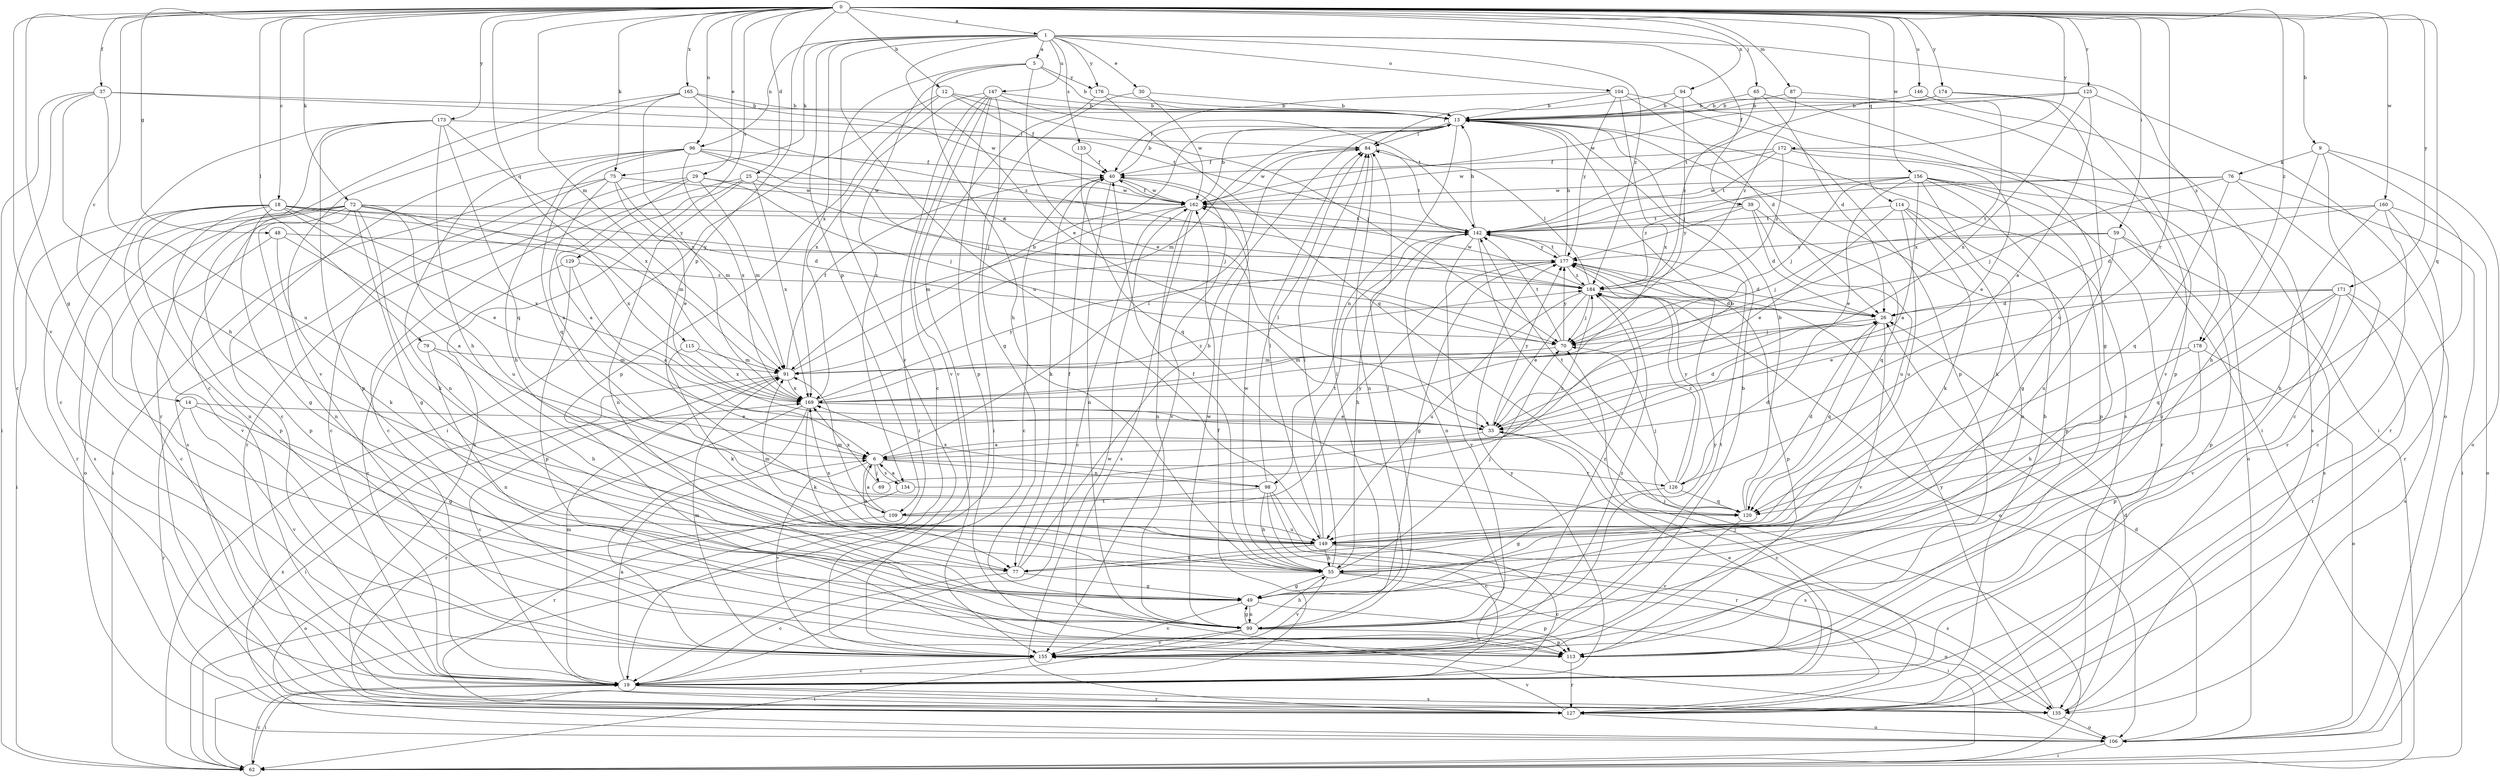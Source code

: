 strict digraph  {
0;
1;
5;
6;
9;
12;
13;
14;
18;
19;
25;
26;
29;
30;
33;
37;
39;
40;
48;
49;
55;
59;
62;
65;
69;
70;
72;
75;
76;
77;
79;
84;
87;
91;
94;
96;
98;
99;
104;
106;
109;
113;
114;
115;
120;
125;
126;
127;
129;
133;
134;
135;
142;
146;
147;
149;
155;
156;
160;
162;
165;
169;
171;
172;
173;
174;
176;
177;
178;
184;
0 -> 1  [label=a];
0 -> 9  [label=b];
0 -> 12  [label=b];
0 -> 14  [label=c];
0 -> 18  [label=c];
0 -> 25  [label=d];
0 -> 29  [label=e];
0 -> 37  [label=f];
0 -> 48  [label=g];
0 -> 49  [label=g];
0 -> 59  [label=i];
0 -> 65  [label=j];
0 -> 72  [label=k];
0 -> 75  [label=k];
0 -> 79  [label=l];
0 -> 87  [label=m];
0 -> 91  [label=m];
0 -> 94  [label=n];
0 -> 96  [label=n];
0 -> 109  [label=p];
0 -> 114  [label=q];
0 -> 115  [label=q];
0 -> 120  [label=q];
0 -> 125  [label=r];
0 -> 126  [label=r];
0 -> 129  [label=s];
0 -> 146  [label=u];
0 -> 155  [label=v];
0 -> 156  [label=w];
0 -> 160  [label=w];
0 -> 165  [label=x];
0 -> 171  [label=y];
0 -> 172  [label=y];
0 -> 173  [label=y];
0 -> 174  [label=y];
0 -> 178  [label=z];
1 -> 5  [label=a];
1 -> 30  [label=e];
1 -> 33  [label=e];
1 -> 39  [label=f];
1 -> 75  [label=k];
1 -> 96  [label=n];
1 -> 104  [label=o];
1 -> 109  [label=p];
1 -> 133  [label=s];
1 -> 147  [label=u];
1 -> 149  [label=u];
1 -> 169  [label=x];
1 -> 176  [label=y];
1 -> 178  [label=z];
1 -> 184  [label=z];
5 -> 13  [label=b];
5 -> 33  [label=e];
5 -> 55  [label=h];
5 -> 134  [label=s];
5 -> 155  [label=v];
5 -> 176  [label=y];
6 -> 69  [label=j];
6 -> 84  [label=l];
6 -> 98  [label=n];
6 -> 126  [label=r];
6 -> 134  [label=s];
6 -> 149  [label=u];
6 -> 155  [label=v];
9 -> 19  [label=c];
9 -> 55  [label=h];
9 -> 76  [label=k];
9 -> 106  [label=o];
9 -> 127  [label=r];
12 -> 13  [label=b];
12 -> 40  [label=f];
12 -> 62  [label=i];
12 -> 70  [label=j];
12 -> 113  [label=p];
13 -> 84  [label=l];
13 -> 91  [label=m];
13 -> 98  [label=n];
13 -> 135  [label=s];
14 -> 33  [label=e];
14 -> 49  [label=g];
14 -> 127  [label=r];
14 -> 155  [label=v];
18 -> 26  [label=d];
18 -> 33  [label=e];
18 -> 49  [label=g];
18 -> 62  [label=i];
18 -> 99  [label=n];
18 -> 113  [label=p];
18 -> 142  [label=t];
18 -> 155  [label=v];
18 -> 169  [label=x];
18 -> 177  [label=y];
19 -> 6  [label=a];
19 -> 33  [label=e];
19 -> 40  [label=f];
19 -> 62  [label=i];
19 -> 91  [label=m];
19 -> 127  [label=r];
19 -> 135  [label=s];
19 -> 177  [label=y];
25 -> 19  [label=c];
25 -> 70  [label=j];
25 -> 99  [label=n];
25 -> 135  [label=s];
25 -> 162  [label=w];
25 -> 169  [label=x];
26 -> 70  [label=j];
26 -> 120  [label=q];
26 -> 155  [label=v];
29 -> 6  [label=a];
29 -> 19  [label=c];
29 -> 70  [label=j];
29 -> 91  [label=m];
29 -> 127  [label=r];
29 -> 162  [label=w];
30 -> 13  [label=b];
30 -> 62  [label=i];
30 -> 162  [label=w];
33 -> 6  [label=a];
33 -> 19  [label=c];
33 -> 26  [label=d];
33 -> 177  [label=y];
37 -> 13  [label=b];
37 -> 19  [label=c];
37 -> 55  [label=h];
37 -> 62  [label=i];
37 -> 142  [label=t];
37 -> 149  [label=u];
39 -> 26  [label=d];
39 -> 120  [label=q];
39 -> 142  [label=t];
39 -> 149  [label=u];
39 -> 177  [label=y];
40 -> 13  [label=b];
40 -> 19  [label=c];
40 -> 77  [label=k];
40 -> 99  [label=n];
40 -> 155  [label=v];
40 -> 162  [label=w];
48 -> 6  [label=a];
48 -> 19  [label=c];
48 -> 77  [label=k];
48 -> 177  [label=y];
49 -> 84  [label=l];
49 -> 99  [label=n];
49 -> 113  [label=p];
49 -> 155  [label=v];
55 -> 40  [label=f];
55 -> 49  [label=g];
55 -> 62  [label=i];
55 -> 70  [label=j];
55 -> 84  [label=l];
55 -> 106  [label=o];
55 -> 155  [label=v];
55 -> 162  [label=w];
59 -> 70  [label=j];
59 -> 113  [label=p];
59 -> 135  [label=s];
59 -> 149  [label=u];
59 -> 177  [label=y];
62 -> 19  [label=c];
65 -> 13  [label=b];
65 -> 26  [label=d];
65 -> 49  [label=g];
65 -> 184  [label=z];
69 -> 13  [label=b];
69 -> 169  [label=x];
70 -> 91  [label=m];
70 -> 142  [label=t];
70 -> 177  [label=y];
72 -> 49  [label=g];
72 -> 77  [label=k];
72 -> 91  [label=m];
72 -> 99  [label=n];
72 -> 106  [label=o];
72 -> 113  [label=p];
72 -> 127  [label=r];
72 -> 135  [label=s];
72 -> 142  [label=t];
72 -> 149  [label=u];
72 -> 169  [label=x];
75 -> 6  [label=a];
75 -> 33  [label=e];
75 -> 62  [label=i];
75 -> 91  [label=m];
75 -> 135  [label=s];
75 -> 162  [label=w];
76 -> 62  [label=i];
76 -> 70  [label=j];
76 -> 120  [label=q];
76 -> 127  [label=r];
76 -> 142  [label=t];
76 -> 162  [label=w];
77 -> 13  [label=b];
77 -> 19  [label=c];
77 -> 40  [label=f];
77 -> 49  [label=g];
79 -> 55  [label=h];
79 -> 91  [label=m];
79 -> 99  [label=n];
84 -> 40  [label=f];
84 -> 99  [label=n];
84 -> 142  [label=t];
84 -> 162  [label=w];
87 -> 13  [label=b];
87 -> 113  [label=p];
87 -> 184  [label=z];
91 -> 13  [label=b];
91 -> 19  [label=c];
91 -> 40  [label=f];
91 -> 62  [label=i];
91 -> 169  [label=x];
94 -> 13  [label=b];
94 -> 62  [label=i];
94 -> 70  [label=j];
94 -> 84  [label=l];
96 -> 19  [label=c];
96 -> 40  [label=f];
96 -> 55  [label=h];
96 -> 70  [label=j];
96 -> 99  [label=n];
96 -> 120  [label=q];
96 -> 169  [label=x];
96 -> 184  [label=z];
98 -> 19  [label=c];
98 -> 55  [label=h];
98 -> 84  [label=l];
98 -> 127  [label=r];
98 -> 135  [label=s];
98 -> 169  [label=x];
98 -> 109  [label=t];
99 -> 49  [label=g];
99 -> 55  [label=h];
99 -> 62  [label=i];
99 -> 84  [label=l];
99 -> 113  [label=p];
99 -> 155  [label=v];
99 -> 162  [label=w];
99 -> 177  [label=y];
99 -> 184  [label=z];
104 -> 13  [label=b];
104 -> 26  [label=d];
104 -> 40  [label=f];
104 -> 113  [label=p];
104 -> 169  [label=x];
104 -> 177  [label=y];
106 -> 26  [label=d];
106 -> 62  [label=i];
106 -> 169  [label=x];
109 -> 6  [label=a];
109 -> 91  [label=m];
109 -> 106  [label=o];
109 -> 149  [label=u];
109 -> 177  [label=y];
113 -> 127  [label=r];
114 -> 33  [label=e];
114 -> 77  [label=k];
114 -> 99  [label=n];
114 -> 113  [label=p];
114 -> 142  [label=t];
114 -> 149  [label=u];
115 -> 77  [label=k];
115 -> 91  [label=m];
115 -> 169  [label=x];
120 -> 13  [label=b];
120 -> 26  [label=d];
120 -> 70  [label=j];
120 -> 155  [label=v];
125 -> 6  [label=a];
125 -> 13  [label=b];
125 -> 106  [label=o];
125 -> 162  [label=w];
125 -> 169  [label=x];
126 -> 26  [label=d];
126 -> 49  [label=g];
126 -> 120  [label=q];
126 -> 142  [label=t];
126 -> 177  [label=y];
126 -> 184  [label=z];
127 -> 13  [label=b];
127 -> 70  [label=j];
127 -> 106  [label=o];
127 -> 155  [label=v];
127 -> 162  [label=w];
129 -> 6  [label=a];
129 -> 19  [label=c];
129 -> 113  [label=p];
129 -> 184  [label=z];
133 -> 40  [label=f];
133 -> 120  [label=q];
134 -> 6  [label=a];
134 -> 127  [label=r];
134 -> 184  [label=z];
135 -> 26  [label=d];
135 -> 106  [label=o];
135 -> 177  [label=y];
142 -> 13  [label=b];
142 -> 55  [label=h];
142 -> 62  [label=i];
142 -> 99  [label=n];
142 -> 155  [label=v];
142 -> 177  [label=y];
146 -> 13  [label=b];
146 -> 62  [label=i];
146 -> 169  [label=x];
147 -> 13  [label=b];
147 -> 19  [label=c];
147 -> 49  [label=g];
147 -> 62  [label=i];
147 -> 113  [label=p];
147 -> 142  [label=t];
147 -> 155  [label=v];
147 -> 169  [label=x];
149 -> 19  [label=c];
149 -> 55  [label=h];
149 -> 77  [label=k];
149 -> 84  [label=l];
149 -> 91  [label=m];
149 -> 135  [label=s];
149 -> 142  [label=t];
149 -> 169  [label=x];
155 -> 13  [label=b];
155 -> 19  [label=c];
155 -> 91  [label=m];
155 -> 142  [label=t];
155 -> 184  [label=z];
156 -> 6  [label=a];
156 -> 33  [label=e];
156 -> 49  [label=g];
156 -> 70  [label=j];
156 -> 77  [label=k];
156 -> 106  [label=o];
156 -> 113  [label=p];
156 -> 127  [label=r];
156 -> 162  [label=w];
156 -> 184  [label=z];
160 -> 19  [label=c];
160 -> 26  [label=d];
160 -> 55  [label=h];
160 -> 106  [label=o];
160 -> 127  [label=r];
160 -> 142  [label=t];
162 -> 13  [label=b];
162 -> 19  [label=c];
162 -> 40  [label=f];
162 -> 91  [label=m];
162 -> 99  [label=n];
162 -> 142  [label=t];
162 -> 135  [label=s];
165 -> 13  [label=b];
165 -> 19  [label=c];
165 -> 155  [label=v];
165 -> 162  [label=w];
165 -> 169  [label=x];
165 -> 184  [label=z];
169 -> 33  [label=e];
169 -> 77  [label=k];
169 -> 127  [label=r];
169 -> 155  [label=v];
169 -> 177  [label=y];
169 -> 184  [label=z];
171 -> 26  [label=d];
171 -> 33  [label=e];
171 -> 120  [label=q];
171 -> 127  [label=r];
171 -> 135  [label=s];
171 -> 149  [label=u];
171 -> 155  [label=v];
172 -> 33  [label=e];
172 -> 40  [label=f];
172 -> 135  [label=s];
172 -> 142  [label=t];
172 -> 162  [label=w];
172 -> 184  [label=z];
173 -> 19  [label=c];
173 -> 55  [label=h];
173 -> 84  [label=l];
173 -> 113  [label=p];
173 -> 120  [label=q];
173 -> 127  [label=r];
173 -> 169  [label=x];
174 -> 13  [label=b];
174 -> 142  [label=t];
174 -> 149  [label=u];
174 -> 155  [label=v];
176 -> 13  [label=b];
176 -> 120  [label=q];
176 -> 155  [label=v];
177 -> 13  [label=b];
177 -> 26  [label=d];
177 -> 49  [label=g];
177 -> 113  [label=p];
177 -> 142  [label=t];
177 -> 184  [label=z];
178 -> 55  [label=h];
178 -> 91  [label=m];
178 -> 106  [label=o];
178 -> 113  [label=p];
184 -> 26  [label=d];
184 -> 33  [label=e];
184 -> 70  [label=j];
184 -> 84  [label=l];
184 -> 106  [label=o];
184 -> 149  [label=u];
184 -> 162  [label=w];
}
